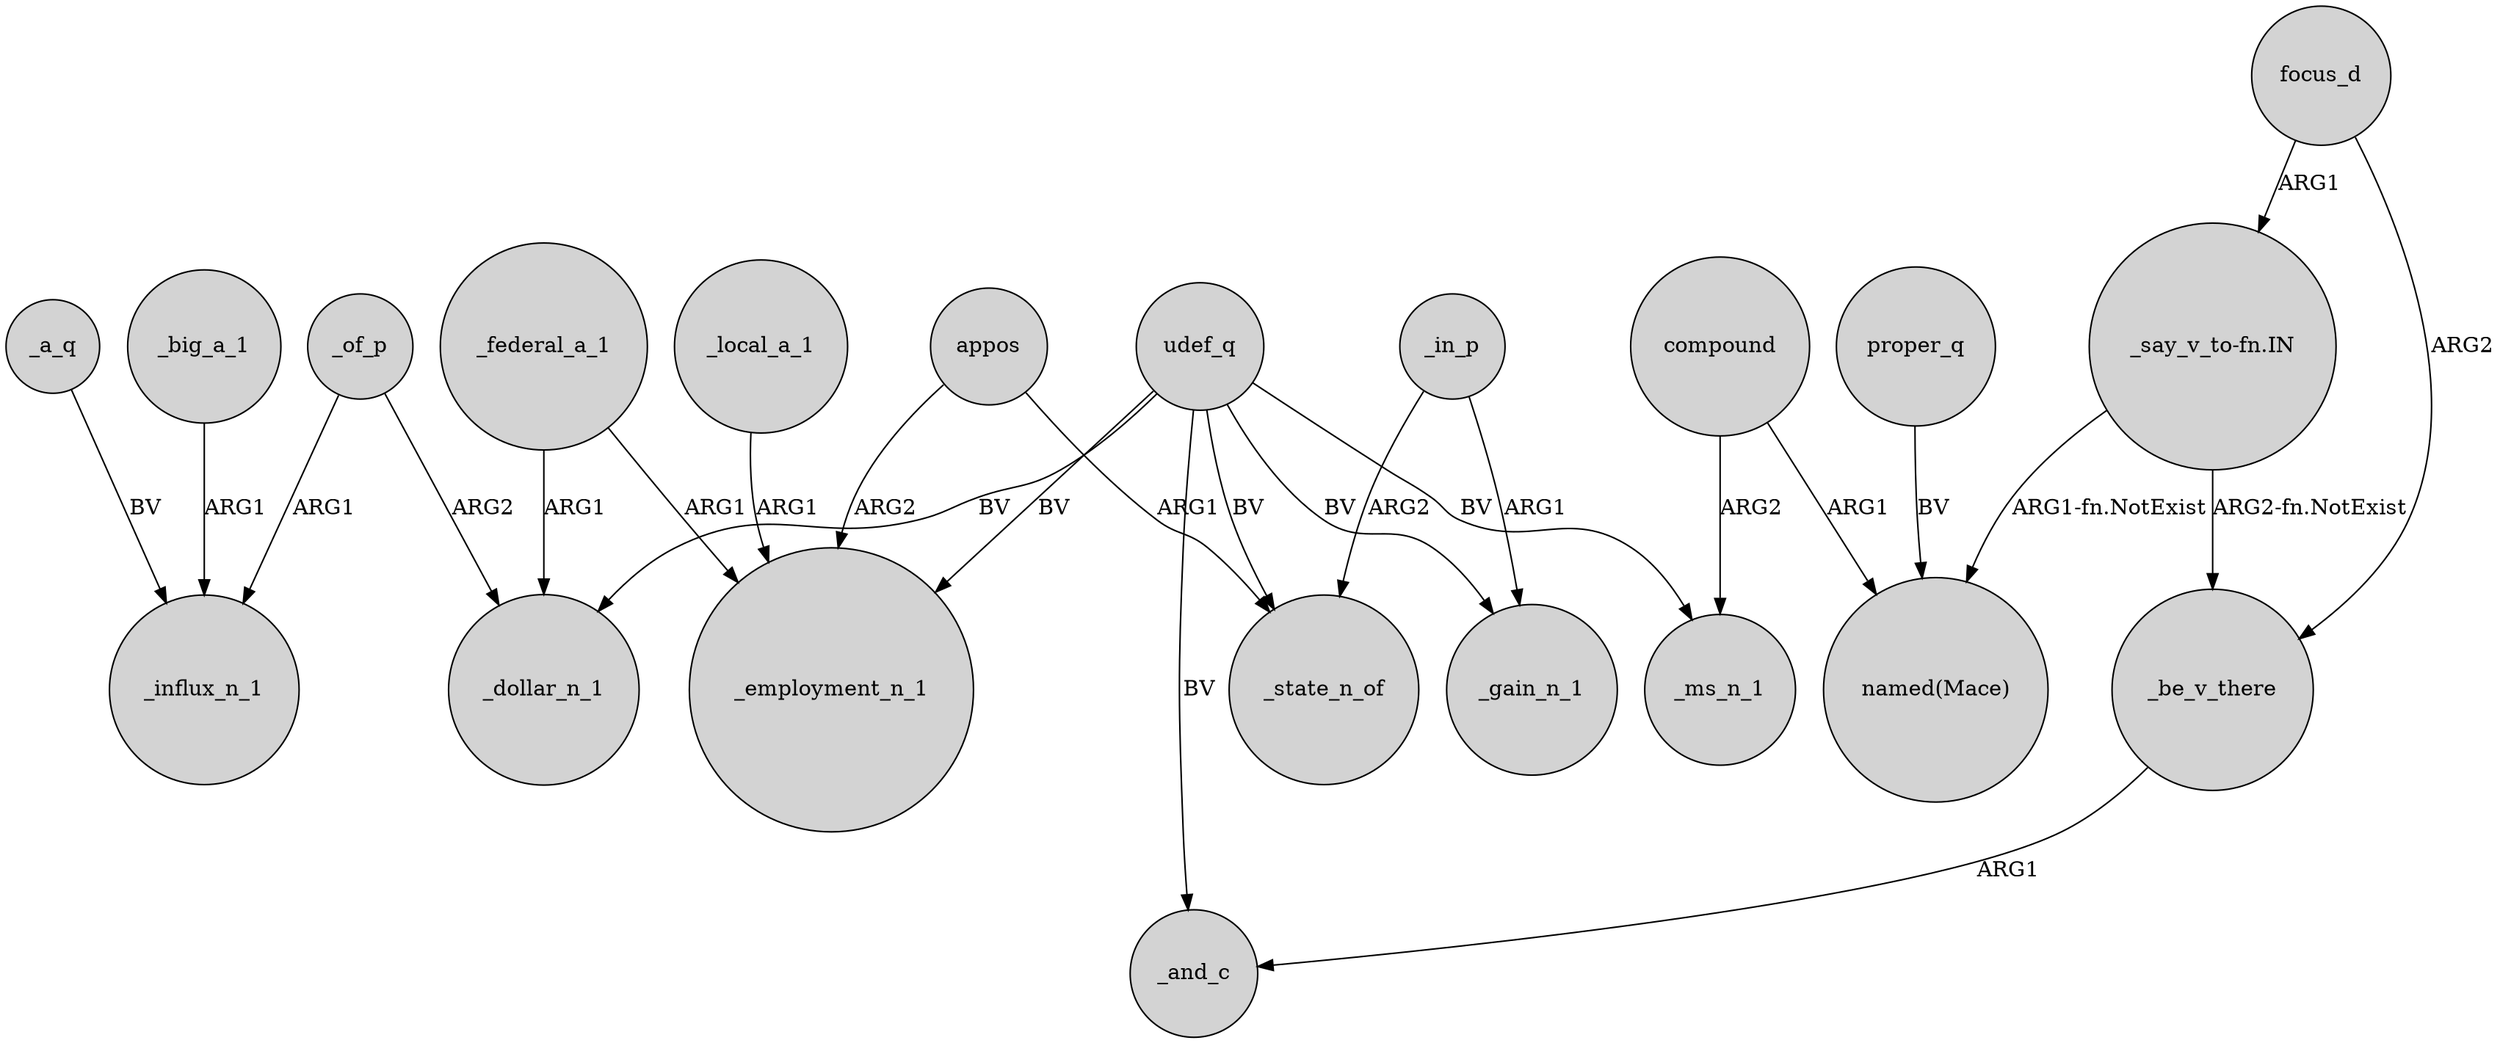 digraph {
	node [shape=circle style=filled]
	udef_q -> _employment_n_1 [label=BV]
	udef_q -> _gain_n_1 [label=BV]
	compound -> "named(Mace)" [label=ARG1]
	udef_q -> _state_n_of [label=BV]
	_in_p -> _gain_n_1 [label=ARG1]
	_of_p -> _influx_n_1 [label=ARG1]
	_federal_a_1 -> _employment_n_1 [label=ARG1]
	_in_p -> _state_n_of [label=ARG2]
	_a_q -> _influx_n_1 [label=BV]
	compound -> _ms_n_1 [label=ARG2]
	_be_v_there -> _and_c [label=ARG1]
	focus_d -> _be_v_there [label=ARG2]
	udef_q -> _ms_n_1 [label=BV]
	"_say_v_to-fn.IN" -> _be_v_there [label="ARG2-fn.NotExist"]
	_big_a_1 -> _influx_n_1 [label=ARG1]
	_federal_a_1 -> _dollar_n_1 [label=ARG1]
	appos -> _state_n_of [label=ARG1]
	proper_q -> "named(Mace)" [label=BV]
	_local_a_1 -> _employment_n_1 [label=ARG1]
	_of_p -> _dollar_n_1 [label=ARG2]
	appos -> _employment_n_1 [label=ARG2]
	"_say_v_to-fn.IN" -> "named(Mace)" [label="ARG1-fn.NotExist"]
	udef_q -> _and_c [label=BV]
	udef_q -> _dollar_n_1 [label=BV]
	focus_d -> "_say_v_to-fn.IN" [label=ARG1]
}
